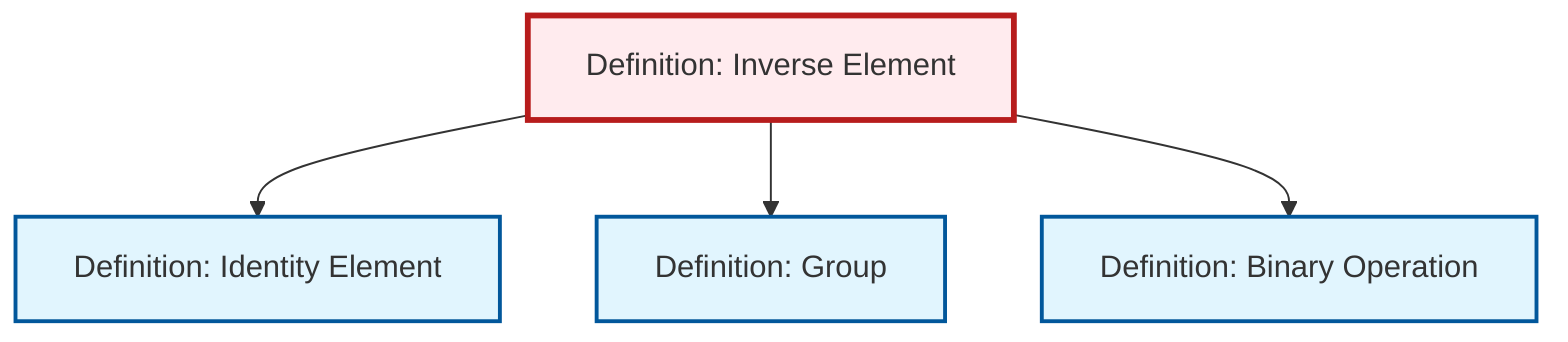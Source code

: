 graph TD
    classDef definition fill:#e1f5fe,stroke:#01579b,stroke-width:2px
    classDef theorem fill:#f3e5f5,stroke:#4a148c,stroke-width:2px
    classDef axiom fill:#fff3e0,stroke:#e65100,stroke-width:2px
    classDef example fill:#e8f5e9,stroke:#1b5e20,stroke-width:2px
    classDef current fill:#ffebee,stroke:#b71c1c,stroke-width:3px
    def-inverse-element["Definition: Inverse Element"]:::definition
    def-binary-operation["Definition: Binary Operation"]:::definition
    def-identity-element["Definition: Identity Element"]:::definition
    def-group["Definition: Group"]:::definition
    def-inverse-element --> def-identity-element
    def-inverse-element --> def-group
    def-inverse-element --> def-binary-operation
    class def-inverse-element current